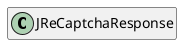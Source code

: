 @startuml
set namespaceSeparator \\
hide members
hide << alias >> circle

class JReCaptchaResponse
@enduml
